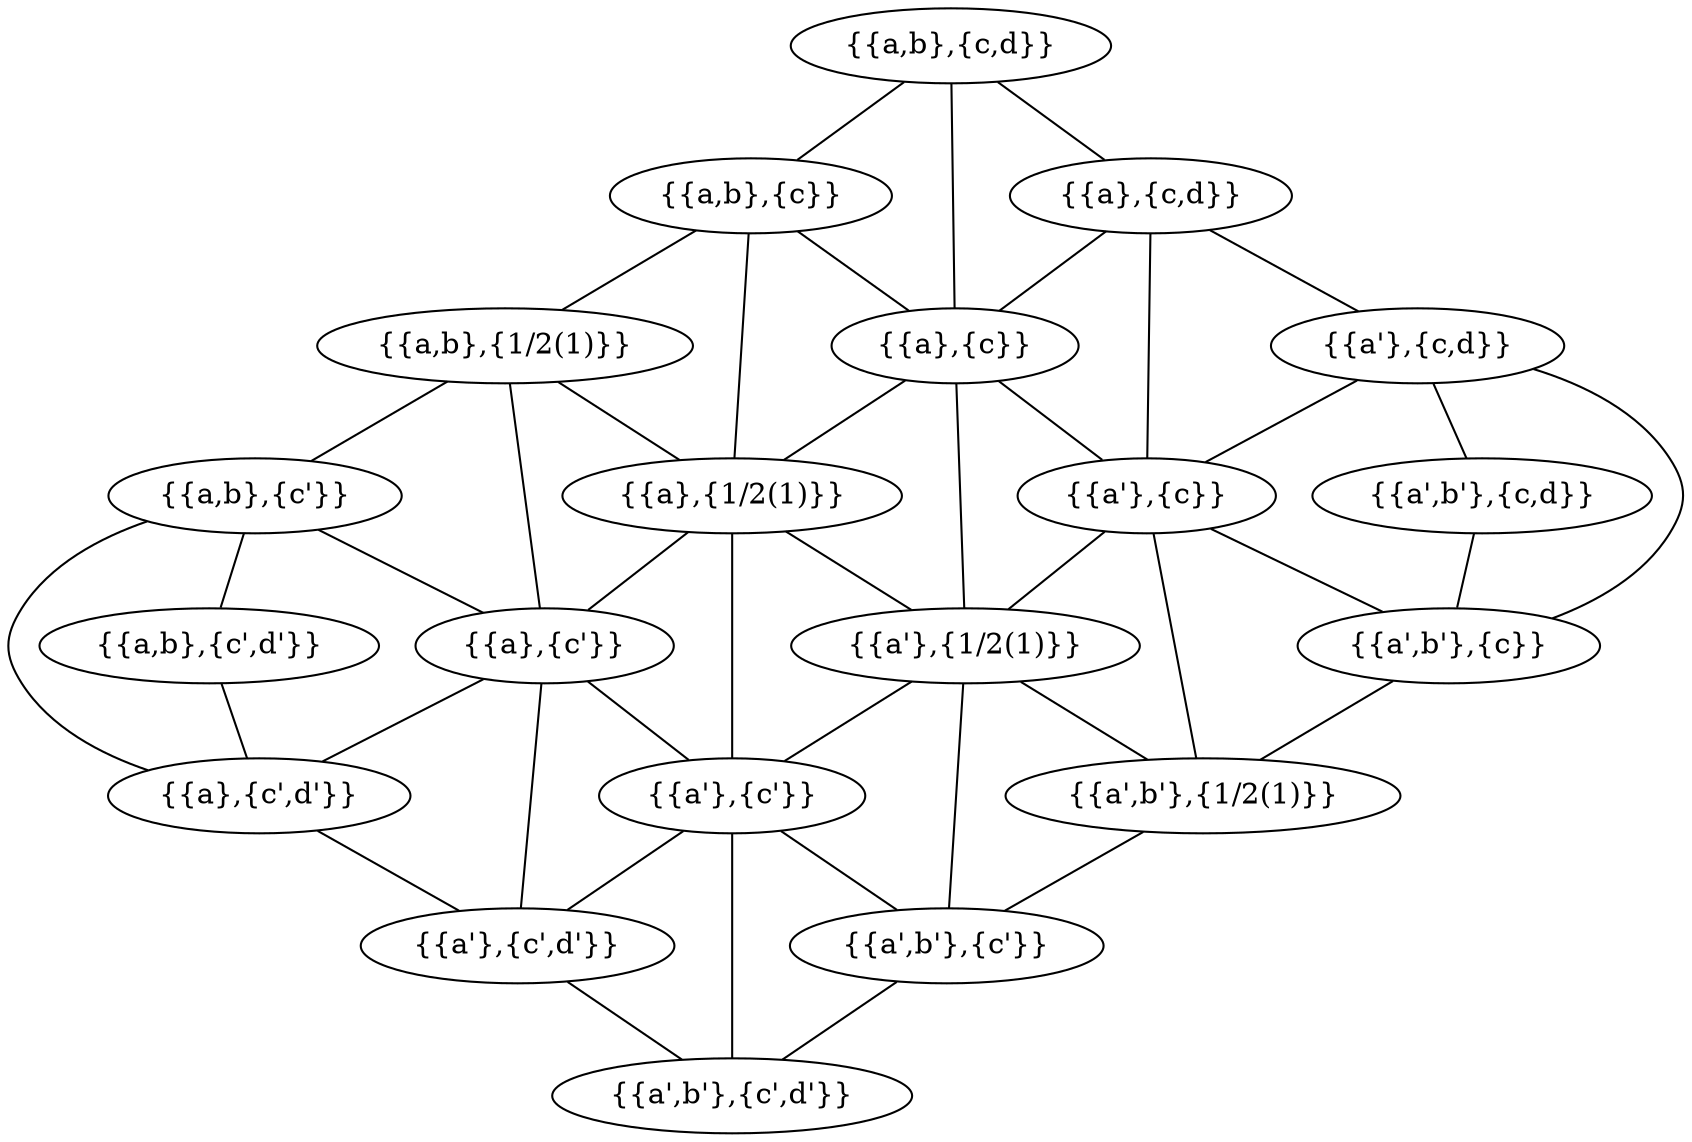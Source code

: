 graph forest_graph{ rankdir=BT
"{{a},{c}}" -- "{{a,b},{c}}"
"{{a},{c}}" -- "{{a},{c,d}}"
"{{a},{c}}" -- "{{a,b},{c,d}}"
"{{a},{c,d}}" -- "{{a,b},{c,d}}"
"{{a},{1/2(1)}}" -- "{{a,b},{1/2(1)}}"
"{{a},{1/2(1)}}" -- "{{a},{c}}"
"{{a},{1/2(1)}}" -- "{{a,b},{c}}"
"{{a},{c'}}" -- "{{a,b},{c'}}"
"{{a},{c'}}" -- "{{a},{1/2(1)}}"
"{{a},{c'}}" -- "{{a,b},{1/2(1)}}"
"{{a},{c',d'}}" -- "{{a,b},{c',d'}}"
"{{a},{c',d'}}" -- "{{a},{c'}}"
"{{a},{c',d'}}" -- "{{a,b},{c'}}"
"{{a,b},{c}}" -- "{{a,b},{c,d}}"
"{{a,b},{1/2(1)}}" -- "{{a,b},{c}}"
"{{a,b},{c'}}" -- "{{a,b},{1/2(1)}}"
"{{a,b},{c',d'}}" -- "{{a,b},{c'}}"
"{{a'},{c}}" -- "{{a},{c}}"
"{{a'},{c}}" -- "{{a'},{c,d}}"
"{{a'},{c}}" -- "{{a},{c,d}}"
"{{a'},{c,d}}" -- "{{a},{c,d}}"
"{{a'},{1/2(1)}}" -- "{{a},{1/2(1)}}"
"{{a'},{1/2(1)}}" -- "{{a'},{c}}"
"{{a'},{1/2(1)}}" -- "{{a},{c}}"
"{{a'},{c'}}" -- "{{a},{c'}}"
"{{a'},{c'}}" -- "{{a'},{1/2(1)}}"
"{{a'},{c'}}" -- "{{a},{1/2(1)}}"
"{{a'},{c',d'}}" -- "{{a},{c',d'}}"
"{{a'},{c',d'}}" -- "{{a'},{c'}}"
"{{a'},{c',d'}}" -- "{{a},{c'}}"
"{{a',b'},{c}}" -- "{{a'},{c}}"
"{{a',b'},{c}}" -- "{{a',b'},{c,d}}"
"{{a',b'},{c}}" -- "{{a'},{c,d}}"
"{{a',b'},{c,d}}" -- "{{a'},{c,d}}"
"{{a',b'},{1/2(1)}}" -- "{{a'},{1/2(1)}}"
"{{a',b'},{1/2(1)}}" -- "{{a',b'},{c}}"
"{{a',b'},{1/2(1)}}" -- "{{a'},{c}}"
"{{a',b'},{c'}}" -- "{{a'},{c'}}"
"{{a',b'},{c'}}" -- "{{a',b'},{1/2(1)}}"
"{{a',b'},{c'}}" -- "{{a'},{1/2(1)}}"
"{{a',b'},{c',d'}}" -- "{{a'},{c',d'}}"
"{{a',b'},{c',d'}}" -- "{{a',b'},{c'}}"
"{{a',b'},{c',d'}}" -- "{{a'},{c'}}"
}
